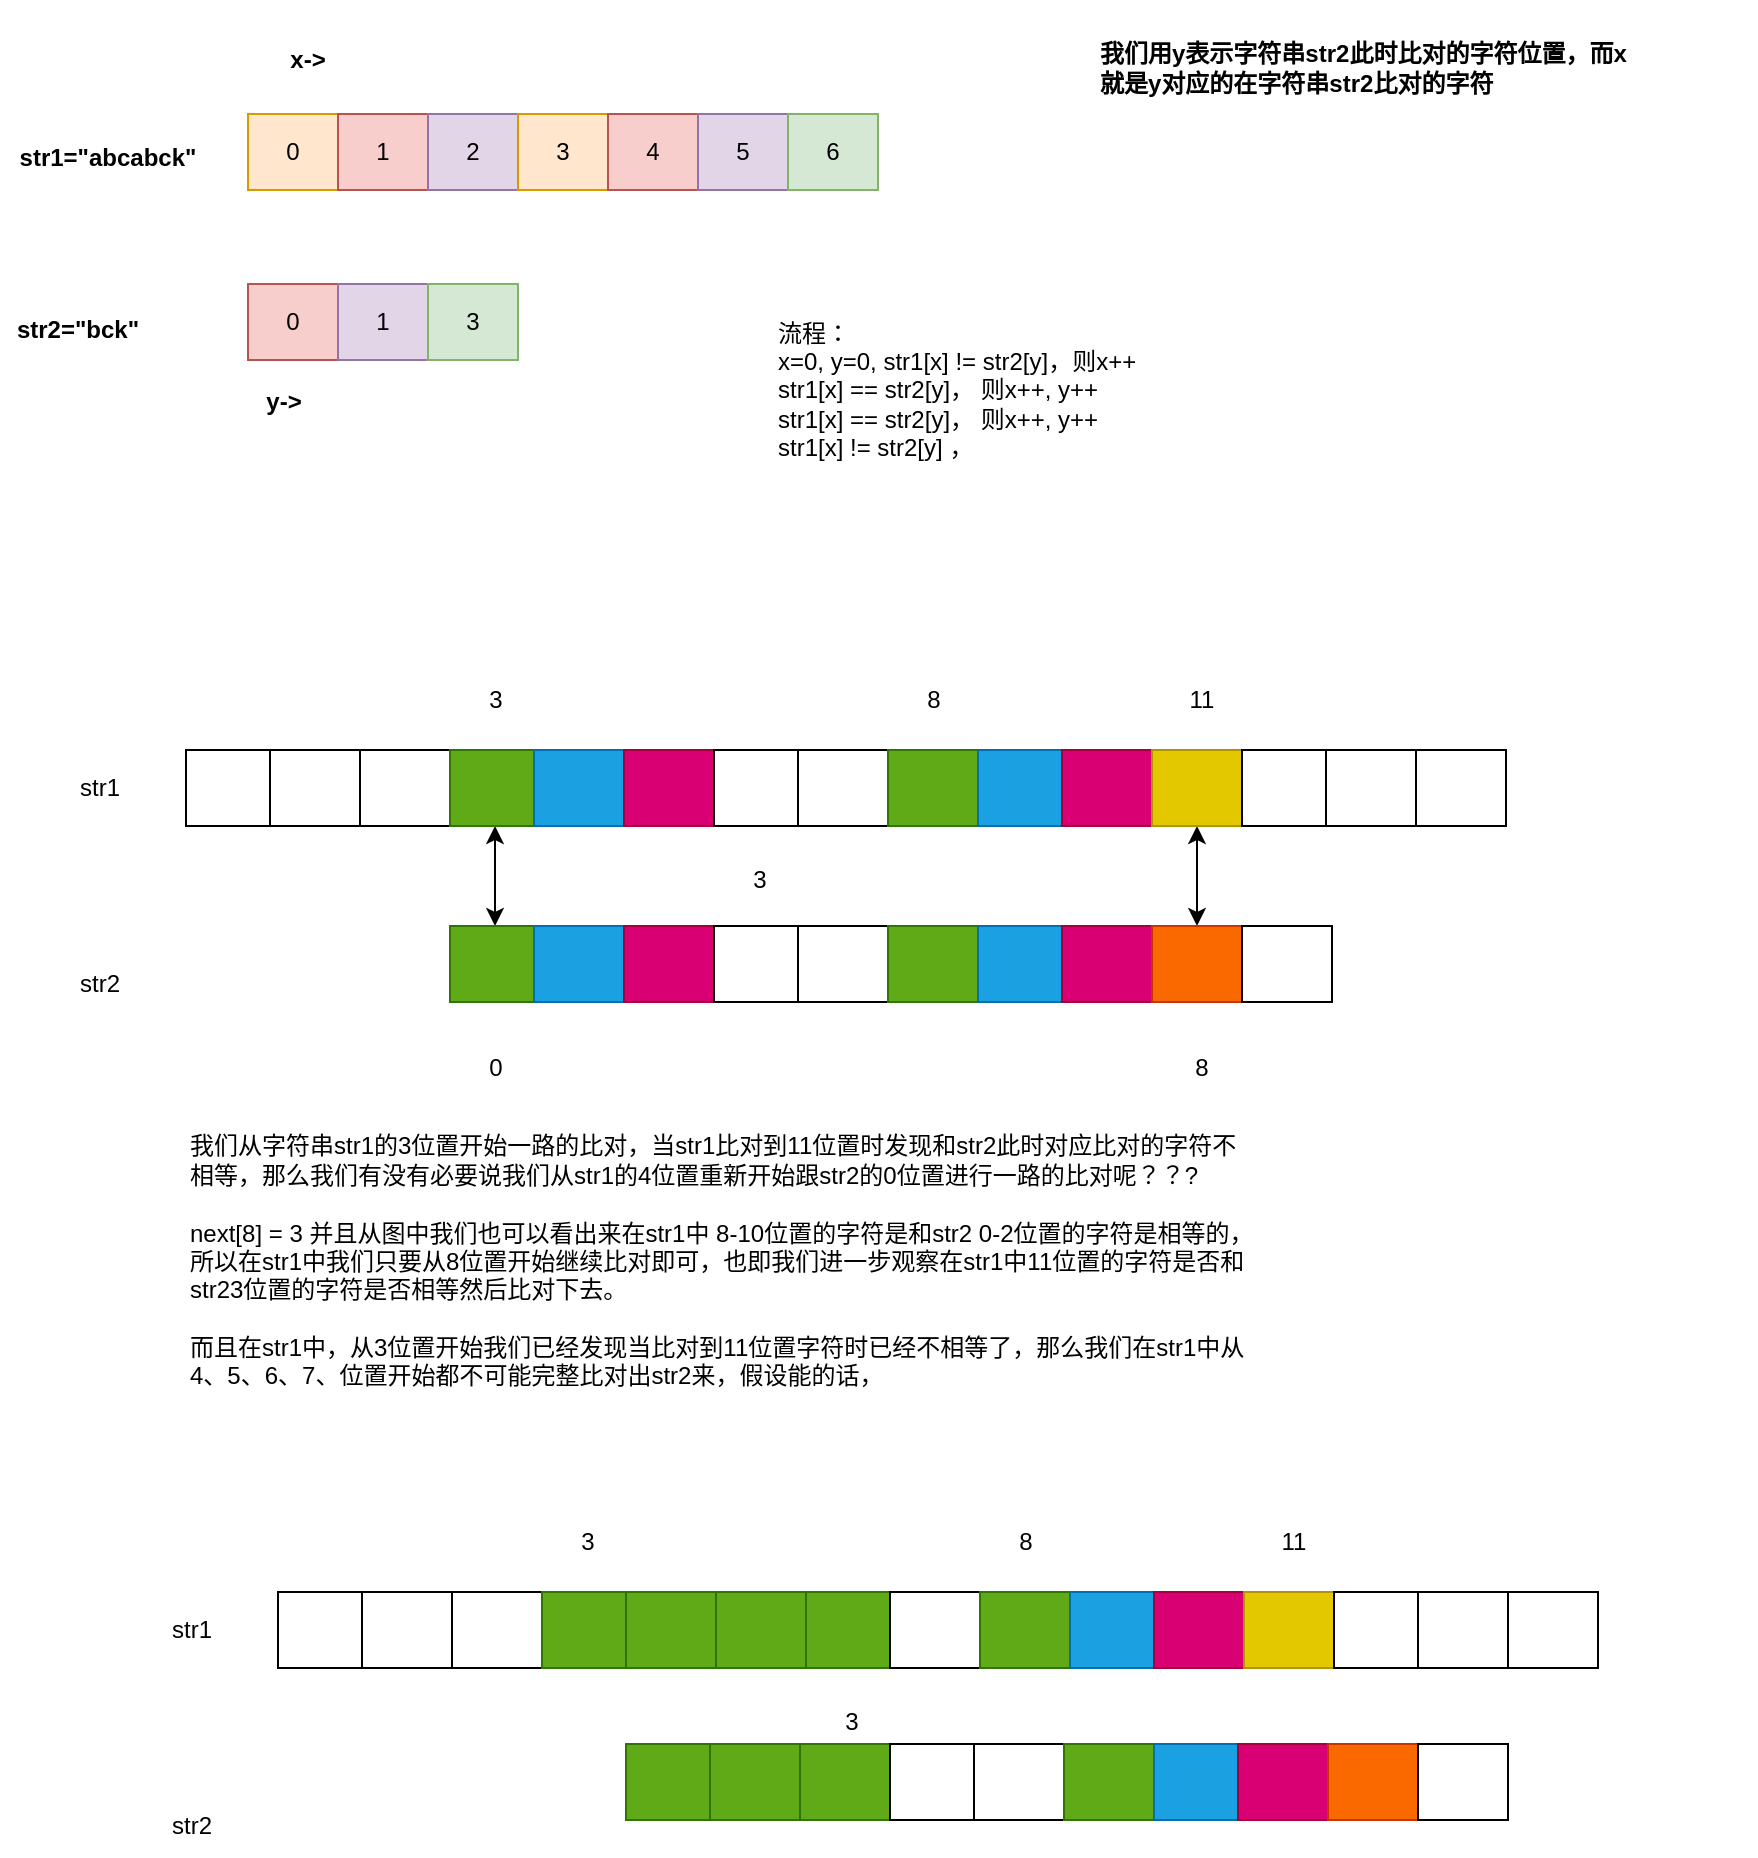 <mxfile version="17.4.6" type="github">
  <diagram id="dH6uez5VSBoFZ5beOO2y" name="第 1 页">
    <mxGraphModel dx="2048" dy="634" grid="0" gridSize="10" guides="1" tooltips="1" connect="1" arrows="1" fold="1" page="1" pageScale="1" pageWidth="827" pageHeight="1169" math="0" shadow="0">
      <root>
        <mxCell id="0" />
        <mxCell id="1" parent="0" />
        <mxCell id="_J9scsHsa_5ye_fnWQHI-14" value="&lt;b&gt;str1=&quot;abcabck&quot;&lt;/b&gt;" style="text;html=1;strokeColor=none;fillColor=none;align=center;verticalAlign=middle;whiteSpace=wrap;rounded=0;" vertex="1" parent="1">
          <mxGeometry x="-53" y="149" width="108" height="39" as="geometry" />
        </mxCell>
        <mxCell id="_J9scsHsa_5ye_fnWQHI-15" value="&lt;b&gt;str2=&quot;bck&quot;&lt;/b&gt;" style="text;html=1;strokeColor=none;fillColor=none;align=center;verticalAlign=middle;whiteSpace=wrap;rounded=0;" vertex="1" parent="1">
          <mxGeometry x="-44" y="240" width="60" height="30" as="geometry" />
        </mxCell>
        <mxCell id="_J9scsHsa_5ye_fnWQHI-16" value="" style="group" vertex="1" connectable="0" parent="1">
          <mxGeometry x="71" y="147" width="315" height="38" as="geometry" />
        </mxCell>
        <mxCell id="_J9scsHsa_5ye_fnWQHI-1" value="0" style="rounded=0;whiteSpace=wrap;html=1;fillColor=#ffe6cc;strokeColor=#d79b00;" vertex="1" parent="_J9scsHsa_5ye_fnWQHI-16">
          <mxGeometry width="45" height="38" as="geometry" />
        </mxCell>
        <mxCell id="_J9scsHsa_5ye_fnWQHI-2" value="1" style="rounded=0;whiteSpace=wrap;html=1;fillColor=#f8cecc;strokeColor=#b85450;" vertex="1" parent="_J9scsHsa_5ye_fnWQHI-16">
          <mxGeometry x="45" width="45" height="38" as="geometry" />
        </mxCell>
        <mxCell id="_J9scsHsa_5ye_fnWQHI-3" value="2" style="rounded=0;whiteSpace=wrap;html=1;fillColor=#e1d5e7;strokeColor=#9673a6;" vertex="1" parent="_J9scsHsa_5ye_fnWQHI-16">
          <mxGeometry x="90" width="45" height="38" as="geometry" />
        </mxCell>
        <mxCell id="_J9scsHsa_5ye_fnWQHI-4" value="3" style="rounded=0;whiteSpace=wrap;html=1;fillColor=#ffe6cc;strokeColor=#d79b00;" vertex="1" parent="_J9scsHsa_5ye_fnWQHI-16">
          <mxGeometry x="135" width="45" height="38" as="geometry" />
        </mxCell>
        <mxCell id="_J9scsHsa_5ye_fnWQHI-8" value="4" style="rounded=0;whiteSpace=wrap;html=1;fillColor=#f8cecc;strokeColor=#b85450;" vertex="1" parent="_J9scsHsa_5ye_fnWQHI-16">
          <mxGeometry x="180" width="45" height="38" as="geometry" />
        </mxCell>
        <mxCell id="_J9scsHsa_5ye_fnWQHI-9" value="5" style="rounded=0;whiteSpace=wrap;html=1;fillColor=#e1d5e7;strokeColor=#9673a6;" vertex="1" parent="_J9scsHsa_5ye_fnWQHI-16">
          <mxGeometry x="225" width="45" height="38" as="geometry" />
        </mxCell>
        <mxCell id="_J9scsHsa_5ye_fnWQHI-10" value="6" style="rounded=0;whiteSpace=wrap;html=1;fillColor=#d5e8d4;strokeColor=#82b366;" vertex="1" parent="_J9scsHsa_5ye_fnWQHI-16">
          <mxGeometry x="270" width="45" height="38" as="geometry" />
        </mxCell>
        <mxCell id="_J9scsHsa_5ye_fnWQHI-17" value="" style="group" vertex="1" connectable="0" parent="1">
          <mxGeometry x="71" y="232" width="135" height="38" as="geometry" />
        </mxCell>
        <mxCell id="_J9scsHsa_5ye_fnWQHI-11" value="0" style="rounded=0;whiteSpace=wrap;html=1;fillColor=#f8cecc;strokeColor=#b85450;" vertex="1" parent="_J9scsHsa_5ye_fnWQHI-17">
          <mxGeometry width="45" height="38" as="geometry" />
        </mxCell>
        <mxCell id="_J9scsHsa_5ye_fnWQHI-12" value="1" style="rounded=0;whiteSpace=wrap;html=1;fillColor=#e1d5e7;strokeColor=#9673a6;" vertex="1" parent="_J9scsHsa_5ye_fnWQHI-17">
          <mxGeometry x="45" width="45" height="38" as="geometry" />
        </mxCell>
        <mxCell id="_J9scsHsa_5ye_fnWQHI-13" value="3" style="rounded=0;whiteSpace=wrap;html=1;fillColor=#d5e8d4;strokeColor=#82b366;" vertex="1" parent="_J9scsHsa_5ye_fnWQHI-17">
          <mxGeometry x="90" width="45" height="38" as="geometry" />
        </mxCell>
        <mxCell id="_J9scsHsa_5ye_fnWQHI-18" value="&lt;b&gt;x-&amp;gt;&lt;/b&gt;" style="text;html=1;strokeColor=none;fillColor=none;align=center;verticalAlign=middle;whiteSpace=wrap;rounded=0;" vertex="1" parent="1">
          <mxGeometry x="71" y="105" width="60" height="30" as="geometry" />
        </mxCell>
        <mxCell id="_J9scsHsa_5ye_fnWQHI-19" value="&lt;b&gt;y-&amp;gt;&lt;/b&gt;" style="text;html=1;strokeColor=none;fillColor=none;align=center;verticalAlign=middle;whiteSpace=wrap;rounded=0;" vertex="1" parent="1">
          <mxGeometry x="59" y="276" width="60" height="30" as="geometry" />
        </mxCell>
        <mxCell id="_J9scsHsa_5ye_fnWQHI-20" value="&lt;b&gt;我们用y表示字符串str2此时比对的字符位置，而x就是y对应的在字符串str2比对的字符&lt;/b&gt;" style="text;html=1;strokeColor=none;fillColor=none;align=left;verticalAlign=middle;whiteSpace=wrap;rounded=0;" vertex="1" parent="1">
          <mxGeometry x="495" y="90" width="276" height="68" as="geometry" />
        </mxCell>
        <mxCell id="_J9scsHsa_5ye_fnWQHI-22" value="流程：&lt;br&gt;x=0,&lt;span style=&quot;white-space: pre&quot;&gt;	&lt;/span&gt;y=0,&lt;span style=&quot;white-space: pre&quot;&gt;	&lt;/span&gt;str1[x] != str2[y]，则x++&lt;br&gt;str1[x] == str2[y]， 则x++, y++&lt;br&gt;str1[x] == str2[y]， 则x++, y++&lt;br&gt;str1[x] != str2[y] ，" style="text;html=1;strokeColor=none;fillColor=none;align=left;verticalAlign=middle;whiteSpace=wrap;rounded=0;" vertex="1" parent="1">
          <mxGeometry x="334" y="228" width="491" height="113" as="geometry" />
        </mxCell>
        <mxCell id="_J9scsHsa_5ye_fnWQHI-23" value="" style="rounded=0;whiteSpace=wrap;html=1;" vertex="1" parent="1">
          <mxGeometry x="40" y="465" width="45" height="38" as="geometry" />
        </mxCell>
        <mxCell id="_J9scsHsa_5ye_fnWQHI-24" value="" style="rounded=0;whiteSpace=wrap;html=1;" vertex="1" parent="1">
          <mxGeometry x="82" y="465" width="45" height="38" as="geometry" />
        </mxCell>
        <mxCell id="_J9scsHsa_5ye_fnWQHI-26" value="" style="rounded=0;whiteSpace=wrap;html=1;" vertex="1" parent="1">
          <mxGeometry x="127" y="465" width="45" height="38" as="geometry" />
        </mxCell>
        <mxCell id="_J9scsHsa_5ye_fnWQHI-57" style="edgeStyle=orthogonalEdgeStyle;rounded=0;orthogonalLoop=1;jettySize=auto;html=1;entryX=0.5;entryY=0;entryDx=0;entryDy=0;startArrow=classic;startFill=1;" edge="1" parent="1" source="_J9scsHsa_5ye_fnWQHI-27" target="_J9scsHsa_5ye_fnWQHI-46">
          <mxGeometry relative="1" as="geometry" />
        </mxCell>
        <mxCell id="_J9scsHsa_5ye_fnWQHI-27" value="" style="rounded=0;whiteSpace=wrap;html=1;fillColor=#60a917;strokeColor=#2D7600;fontColor=#ffffff;" vertex="1" parent="1">
          <mxGeometry x="172" y="465" width="45" height="38" as="geometry" />
        </mxCell>
        <mxCell id="_J9scsHsa_5ye_fnWQHI-28" value="" style="rounded=0;whiteSpace=wrap;html=1;fillColor=#1ba1e2;strokeColor=#006EAF;fontColor=#ffffff;" vertex="1" parent="1">
          <mxGeometry x="214" y="465" width="45" height="38" as="geometry" />
        </mxCell>
        <mxCell id="_J9scsHsa_5ye_fnWQHI-29" value="" style="rounded=0;whiteSpace=wrap;html=1;fillColor=#d80073;strokeColor=#A50040;fontColor=#ffffff;" vertex="1" parent="1">
          <mxGeometry x="259" y="465" width="45" height="38" as="geometry" />
        </mxCell>
        <mxCell id="_J9scsHsa_5ye_fnWQHI-34" value="" style="rounded=0;whiteSpace=wrap;html=1;" vertex="1" parent="1">
          <mxGeometry x="304" y="465" width="45" height="38" as="geometry" />
        </mxCell>
        <mxCell id="_J9scsHsa_5ye_fnWQHI-35" value="" style="rounded=0;whiteSpace=wrap;html=1;" vertex="1" parent="1">
          <mxGeometry x="346" y="465" width="45" height="38" as="geometry" />
        </mxCell>
        <mxCell id="_J9scsHsa_5ye_fnWQHI-36" value="" style="rounded=0;whiteSpace=wrap;html=1;fillColor=#60a917;fontColor=#ffffff;strokeColor=#2D7600;" vertex="1" parent="1">
          <mxGeometry x="391" y="465" width="45" height="38" as="geometry" />
        </mxCell>
        <mxCell id="_J9scsHsa_5ye_fnWQHI-37" value="" style="rounded=0;whiteSpace=wrap;html=1;fillColor=#1ba1e2;fontColor=#ffffff;strokeColor=#006EAF;" vertex="1" parent="1">
          <mxGeometry x="436" y="465" width="45" height="38" as="geometry" />
        </mxCell>
        <mxCell id="_J9scsHsa_5ye_fnWQHI-38" value="" style="rounded=0;whiteSpace=wrap;html=1;fillColor=#d80073;fontColor=#ffffff;strokeColor=#A50040;" vertex="1" parent="1">
          <mxGeometry x="478" y="465" width="45" height="38" as="geometry" />
        </mxCell>
        <mxCell id="_J9scsHsa_5ye_fnWQHI-56" style="edgeStyle=orthogonalEdgeStyle;rounded=0;orthogonalLoop=1;jettySize=auto;html=1;entryX=0.5;entryY=0;entryDx=0;entryDy=0;startArrow=classic;startFill=1;" edge="1" parent="1" source="_J9scsHsa_5ye_fnWQHI-39" target="_J9scsHsa_5ye_fnWQHI-54">
          <mxGeometry relative="1" as="geometry" />
        </mxCell>
        <mxCell id="_J9scsHsa_5ye_fnWQHI-39" value="" style="rounded=0;whiteSpace=wrap;html=1;fillColor=#e3c800;fontColor=#000000;strokeColor=#B09500;" vertex="1" parent="1">
          <mxGeometry x="523" y="465" width="45" height="38" as="geometry" />
        </mxCell>
        <mxCell id="_J9scsHsa_5ye_fnWQHI-40" value="" style="rounded=0;whiteSpace=wrap;html=1;" vertex="1" parent="1">
          <mxGeometry x="568" y="465" width="45" height="38" as="geometry" />
        </mxCell>
        <mxCell id="_J9scsHsa_5ye_fnWQHI-41" value="" style="rounded=0;whiteSpace=wrap;html=1;" vertex="1" parent="1">
          <mxGeometry x="610" y="465" width="45" height="38" as="geometry" />
        </mxCell>
        <mxCell id="_J9scsHsa_5ye_fnWQHI-42" value="" style="rounded=0;whiteSpace=wrap;html=1;" vertex="1" parent="1">
          <mxGeometry x="655" y="465" width="45" height="38" as="geometry" />
        </mxCell>
        <mxCell id="_J9scsHsa_5ye_fnWQHI-46" value="" style="rounded=0;whiteSpace=wrap;html=1;fillColor=#60a917;strokeColor=#2D7600;fontColor=#ffffff;" vertex="1" parent="1">
          <mxGeometry x="172" y="553" width="45" height="38" as="geometry" />
        </mxCell>
        <mxCell id="_J9scsHsa_5ye_fnWQHI-47" value="" style="rounded=0;whiteSpace=wrap;html=1;fillColor=#1ba1e2;strokeColor=#006EAF;fontColor=#ffffff;" vertex="1" parent="1">
          <mxGeometry x="214" y="553" width="45" height="38" as="geometry" />
        </mxCell>
        <mxCell id="_J9scsHsa_5ye_fnWQHI-48" value="" style="rounded=0;whiteSpace=wrap;html=1;fillColor=#d80073;strokeColor=#A50040;fontColor=#ffffff;" vertex="1" parent="1">
          <mxGeometry x="259" y="553" width="45" height="38" as="geometry" />
        </mxCell>
        <mxCell id="_J9scsHsa_5ye_fnWQHI-49" value="" style="rounded=0;whiteSpace=wrap;html=1;" vertex="1" parent="1">
          <mxGeometry x="304" y="553" width="45" height="38" as="geometry" />
        </mxCell>
        <mxCell id="_J9scsHsa_5ye_fnWQHI-50" value="" style="rounded=0;whiteSpace=wrap;html=1;" vertex="1" parent="1">
          <mxGeometry x="346" y="553" width="45" height="38" as="geometry" />
        </mxCell>
        <mxCell id="_J9scsHsa_5ye_fnWQHI-51" value="" style="rounded=0;whiteSpace=wrap;html=1;fillColor=#60a917;fontColor=#ffffff;strokeColor=#2D7600;" vertex="1" parent="1">
          <mxGeometry x="391" y="553" width="45" height="38" as="geometry" />
        </mxCell>
        <mxCell id="_J9scsHsa_5ye_fnWQHI-52" value="" style="rounded=0;whiteSpace=wrap;html=1;fillColor=#1ba1e2;fontColor=#ffffff;strokeColor=#006EAF;" vertex="1" parent="1">
          <mxGeometry x="436" y="553" width="45" height="38" as="geometry" />
        </mxCell>
        <mxCell id="_J9scsHsa_5ye_fnWQHI-53" value="" style="rounded=0;whiteSpace=wrap;html=1;fillColor=#d80073;fontColor=#ffffff;strokeColor=#A50040;" vertex="1" parent="1">
          <mxGeometry x="478" y="553" width="45" height="38" as="geometry" />
        </mxCell>
        <mxCell id="_J9scsHsa_5ye_fnWQHI-54" value="" style="rounded=0;whiteSpace=wrap;html=1;fillColor=#fa6800;fontColor=#000000;strokeColor=#C73500;" vertex="1" parent="1">
          <mxGeometry x="523" y="553" width="45" height="38" as="geometry" />
        </mxCell>
        <mxCell id="_J9scsHsa_5ye_fnWQHI-55" value="" style="rounded=0;whiteSpace=wrap;html=1;" vertex="1" parent="1">
          <mxGeometry x="568" y="553" width="45" height="38" as="geometry" />
        </mxCell>
        <mxCell id="_J9scsHsa_5ye_fnWQHI-58" value="3" style="text;html=1;strokeColor=none;fillColor=none;align=center;verticalAlign=middle;whiteSpace=wrap;rounded=0;" vertex="1" parent="1">
          <mxGeometry x="165" y="425" width="60" height="30" as="geometry" />
        </mxCell>
        <mxCell id="_J9scsHsa_5ye_fnWQHI-59" value="11" style="text;html=1;strokeColor=none;fillColor=none;align=center;verticalAlign=middle;whiteSpace=wrap;rounded=0;" vertex="1" parent="1">
          <mxGeometry x="518" y="425" width="60" height="30" as="geometry" />
        </mxCell>
        <mxCell id="_J9scsHsa_5ye_fnWQHI-60" value="0" style="text;html=1;strokeColor=none;fillColor=none;align=center;verticalAlign=middle;whiteSpace=wrap;rounded=0;" vertex="1" parent="1">
          <mxGeometry x="165" y="609" width="60" height="30" as="geometry" />
        </mxCell>
        <mxCell id="_J9scsHsa_5ye_fnWQHI-61" value="8" style="text;html=1;strokeColor=none;fillColor=none;align=center;verticalAlign=middle;whiteSpace=wrap;rounded=0;" vertex="1" parent="1">
          <mxGeometry x="518" y="609" width="60" height="30" as="geometry" />
        </mxCell>
        <mxCell id="_J9scsHsa_5ye_fnWQHI-62" value="str1" style="text;html=1;strokeColor=none;fillColor=none;align=center;verticalAlign=middle;whiteSpace=wrap;rounded=0;" vertex="1" parent="1">
          <mxGeometry x="-33" y="469" width="60" height="30" as="geometry" />
        </mxCell>
        <mxCell id="_J9scsHsa_5ye_fnWQHI-63" value="str2" style="text;html=1;strokeColor=none;fillColor=none;align=center;verticalAlign=middle;whiteSpace=wrap;rounded=0;" vertex="1" parent="1">
          <mxGeometry x="-33" y="567" width="60" height="30" as="geometry" />
        </mxCell>
        <mxCell id="_J9scsHsa_5ye_fnWQHI-64" value="我们从字符串str1的3位置开始一路的比对，当str1比对到11位置时发现和str2此时对应比对的字符不相等，那么我们有没有必要说我们从str1的4位置重新开始跟str2的0位置进行一路的比对呢？？?&lt;br&gt;&lt;br&gt;next[8] = 3 并且从图中我们也可以看出来在str1中 8-10位置的字符是和str2 0-2位置的字符是相等的，所以在str1中我们只要从8位置开始继续比对即可，也即我们进一步观察在str1中11位置的字符是否和str23位置的字符是否相等然后比对下去。&lt;br&gt;&lt;br&gt;而且在str1中，从3位置开始我们已经发现当比对到11位置字符时已经不相等了，那么我们在str1中从4、5、6、7、位置开始都不可能完整比对出str2来，假设能的话，&lt;br&gt;&lt;br&gt;&lt;br&gt;" style="text;html=1;strokeColor=none;fillColor=none;align=left;verticalAlign=middle;whiteSpace=wrap;rounded=0;" vertex="1" parent="1">
          <mxGeometry x="40" y="681" width="536" height="108" as="geometry" />
        </mxCell>
        <mxCell id="_J9scsHsa_5ye_fnWQHI-65" value="8" style="text;html=1;strokeColor=none;fillColor=none;align=center;verticalAlign=middle;whiteSpace=wrap;rounded=0;" vertex="1" parent="1">
          <mxGeometry x="384" y="425" width="60" height="30" as="geometry" />
        </mxCell>
        <mxCell id="_J9scsHsa_5ye_fnWQHI-66" value="3" style="text;html=1;strokeColor=none;fillColor=none;align=center;verticalAlign=middle;whiteSpace=wrap;rounded=0;" vertex="1" parent="1">
          <mxGeometry x="296.5" y="515" width="60" height="30" as="geometry" />
        </mxCell>
        <mxCell id="_J9scsHsa_5ye_fnWQHI-67" value="" style="rounded=0;whiteSpace=wrap;html=1;" vertex="1" parent="1">
          <mxGeometry x="86" y="886" width="45" height="38" as="geometry" />
        </mxCell>
        <mxCell id="_J9scsHsa_5ye_fnWQHI-68" value="" style="rounded=0;whiteSpace=wrap;html=1;" vertex="1" parent="1">
          <mxGeometry x="128" y="886" width="45" height="38" as="geometry" />
        </mxCell>
        <mxCell id="_J9scsHsa_5ye_fnWQHI-69" value="" style="rounded=0;whiteSpace=wrap;html=1;" vertex="1" parent="1">
          <mxGeometry x="173" y="886" width="45" height="38" as="geometry" />
        </mxCell>
        <mxCell id="_J9scsHsa_5ye_fnWQHI-71" value="" style="rounded=0;whiteSpace=wrap;html=1;fillColor=#60a917;strokeColor=#2D7600;fontColor=#ffffff;" vertex="1" parent="1">
          <mxGeometry x="218" y="886" width="45" height="38" as="geometry" />
        </mxCell>
        <mxCell id="_J9scsHsa_5ye_fnWQHI-72" value="" style="rounded=0;whiteSpace=wrap;html=1;fillColor=#60a917;strokeColor=#2D7600;fontColor=#ffffff;" vertex="1" parent="1">
          <mxGeometry x="260" y="886" width="45" height="38" as="geometry" />
        </mxCell>
        <mxCell id="_J9scsHsa_5ye_fnWQHI-73" value="" style="rounded=0;whiteSpace=wrap;html=1;fillColor=#60a917;strokeColor=#2D7600;fontColor=#ffffff;" vertex="1" parent="1">
          <mxGeometry x="305" y="886" width="45" height="38" as="geometry" />
        </mxCell>
        <mxCell id="_J9scsHsa_5ye_fnWQHI-74" value="" style="rounded=0;whiteSpace=wrap;html=1;fillColor=#60a917;fontColor=#ffffff;strokeColor=#2D7600;" vertex="1" parent="1">
          <mxGeometry x="350" y="886" width="45" height="38" as="geometry" />
        </mxCell>
        <mxCell id="_J9scsHsa_5ye_fnWQHI-75" value="" style="rounded=0;whiteSpace=wrap;html=1;" vertex="1" parent="1">
          <mxGeometry x="392" y="886" width="45" height="38" as="geometry" />
        </mxCell>
        <mxCell id="_J9scsHsa_5ye_fnWQHI-76" value="" style="rounded=0;whiteSpace=wrap;html=1;fillColor=#60a917;fontColor=#ffffff;strokeColor=#2D7600;" vertex="1" parent="1">
          <mxGeometry x="437" y="886" width="45" height="38" as="geometry" />
        </mxCell>
        <mxCell id="_J9scsHsa_5ye_fnWQHI-77" value="" style="rounded=0;whiteSpace=wrap;html=1;fillColor=#1ba1e2;fontColor=#ffffff;strokeColor=#006EAF;" vertex="1" parent="1">
          <mxGeometry x="482" y="886" width="45" height="38" as="geometry" />
        </mxCell>
        <mxCell id="_J9scsHsa_5ye_fnWQHI-78" value="" style="rounded=0;whiteSpace=wrap;html=1;fillColor=#d80073;fontColor=#ffffff;strokeColor=#A50040;" vertex="1" parent="1">
          <mxGeometry x="524" y="886" width="45" height="38" as="geometry" />
        </mxCell>
        <mxCell id="_J9scsHsa_5ye_fnWQHI-80" value="" style="rounded=0;whiteSpace=wrap;html=1;fillColor=#e3c800;fontColor=#000000;strokeColor=#B09500;" vertex="1" parent="1">
          <mxGeometry x="569" y="886" width="45" height="38" as="geometry" />
        </mxCell>
        <mxCell id="_J9scsHsa_5ye_fnWQHI-81" value="" style="rounded=0;whiteSpace=wrap;html=1;" vertex="1" parent="1">
          <mxGeometry x="614" y="886" width="45" height="38" as="geometry" />
        </mxCell>
        <mxCell id="_J9scsHsa_5ye_fnWQHI-82" value="" style="rounded=0;whiteSpace=wrap;html=1;" vertex="1" parent="1">
          <mxGeometry x="656" y="886" width="45" height="38" as="geometry" />
        </mxCell>
        <mxCell id="_J9scsHsa_5ye_fnWQHI-83" value="" style="rounded=0;whiteSpace=wrap;html=1;" vertex="1" parent="1">
          <mxGeometry x="701" y="886" width="45" height="38" as="geometry" />
        </mxCell>
        <mxCell id="_J9scsHsa_5ye_fnWQHI-84" value="" style="rounded=0;whiteSpace=wrap;html=1;fillColor=#60a917;strokeColor=#2D7600;fontColor=#ffffff;" vertex="1" parent="1">
          <mxGeometry x="260" y="962" width="45" height="38" as="geometry" />
        </mxCell>
        <mxCell id="_J9scsHsa_5ye_fnWQHI-85" value="" style="rounded=0;whiteSpace=wrap;html=1;fillColor=#60a917;strokeColor=#2D7600;fontColor=#ffffff;" vertex="1" parent="1">
          <mxGeometry x="302" y="962" width="45" height="38" as="geometry" />
        </mxCell>
        <mxCell id="_J9scsHsa_5ye_fnWQHI-86" value="" style="rounded=0;whiteSpace=wrap;html=1;fillColor=#60a917;strokeColor=#2D7600;fontColor=#ffffff;" vertex="1" parent="1">
          <mxGeometry x="347" y="962" width="45" height="38" as="geometry" />
        </mxCell>
        <mxCell id="_J9scsHsa_5ye_fnWQHI-87" value="" style="rounded=0;whiteSpace=wrap;html=1;" vertex="1" parent="1">
          <mxGeometry x="392" y="962" width="45" height="38" as="geometry" />
        </mxCell>
        <mxCell id="_J9scsHsa_5ye_fnWQHI-88" value="" style="rounded=0;whiteSpace=wrap;html=1;" vertex="1" parent="1">
          <mxGeometry x="434" y="962" width="45" height="38" as="geometry" />
        </mxCell>
        <mxCell id="_J9scsHsa_5ye_fnWQHI-89" value="" style="rounded=0;whiteSpace=wrap;html=1;fillColor=#60a917;fontColor=#ffffff;strokeColor=#2D7600;" vertex="1" parent="1">
          <mxGeometry x="479" y="962" width="45" height="38" as="geometry" />
        </mxCell>
        <mxCell id="_J9scsHsa_5ye_fnWQHI-90" value="" style="rounded=0;whiteSpace=wrap;html=1;fillColor=#1ba1e2;fontColor=#ffffff;strokeColor=#006EAF;" vertex="1" parent="1">
          <mxGeometry x="524" y="962" width="45" height="38" as="geometry" />
        </mxCell>
        <mxCell id="_J9scsHsa_5ye_fnWQHI-91" value="" style="rounded=0;whiteSpace=wrap;html=1;fillColor=#d80073;fontColor=#ffffff;strokeColor=#A50040;" vertex="1" parent="1">
          <mxGeometry x="566" y="962" width="45" height="38" as="geometry" />
        </mxCell>
        <mxCell id="_J9scsHsa_5ye_fnWQHI-92" value="" style="rounded=0;whiteSpace=wrap;html=1;fillColor=#fa6800;fontColor=#000000;strokeColor=#C73500;" vertex="1" parent="1">
          <mxGeometry x="611" y="962" width="45" height="38" as="geometry" />
        </mxCell>
        <mxCell id="_J9scsHsa_5ye_fnWQHI-93" value="" style="rounded=0;whiteSpace=wrap;html=1;" vertex="1" parent="1">
          <mxGeometry x="656" y="962" width="45" height="38" as="geometry" />
        </mxCell>
        <mxCell id="_J9scsHsa_5ye_fnWQHI-94" value="3" style="text;html=1;strokeColor=none;fillColor=none;align=center;verticalAlign=middle;whiteSpace=wrap;rounded=0;" vertex="1" parent="1">
          <mxGeometry x="211" y="846" width="60" height="30" as="geometry" />
        </mxCell>
        <mxCell id="_J9scsHsa_5ye_fnWQHI-95" value="11" style="text;html=1;strokeColor=none;fillColor=none;align=center;verticalAlign=middle;whiteSpace=wrap;rounded=0;" vertex="1" parent="1">
          <mxGeometry x="564" y="846" width="60" height="30" as="geometry" />
        </mxCell>
        <mxCell id="_J9scsHsa_5ye_fnWQHI-96" value="str1" style="text;html=1;strokeColor=none;fillColor=none;align=center;verticalAlign=middle;whiteSpace=wrap;rounded=0;" vertex="1" parent="1">
          <mxGeometry x="13" y="890" width="60" height="30" as="geometry" />
        </mxCell>
        <mxCell id="_J9scsHsa_5ye_fnWQHI-97" value="str2" style="text;html=1;strokeColor=none;fillColor=none;align=center;verticalAlign=middle;whiteSpace=wrap;rounded=0;" vertex="1" parent="1">
          <mxGeometry x="13" y="988" width="60" height="30" as="geometry" />
        </mxCell>
        <mxCell id="_J9scsHsa_5ye_fnWQHI-98" value="8" style="text;html=1;strokeColor=none;fillColor=none;align=center;verticalAlign=middle;whiteSpace=wrap;rounded=0;" vertex="1" parent="1">
          <mxGeometry x="430" y="846" width="60" height="30" as="geometry" />
        </mxCell>
        <mxCell id="_J9scsHsa_5ye_fnWQHI-99" value="3" style="text;html=1;strokeColor=none;fillColor=none;align=center;verticalAlign=middle;whiteSpace=wrap;rounded=0;" vertex="1" parent="1">
          <mxGeometry x="342.5" y="936" width="60" height="30" as="geometry" />
        </mxCell>
      </root>
    </mxGraphModel>
  </diagram>
</mxfile>
